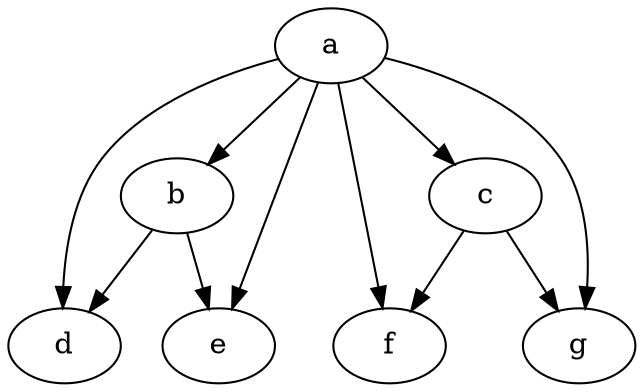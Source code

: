 digraph G {
0[label=a];
1[label=b];
2[label=c];
3[label=d];
4[label=e];
5[label=f];
6[label=g];
0->2 ;
0->6 ;
0->5 ;
0->1 ;
0->4 ;
0->3 ;
1->4 ;
1->3 ;
2->6 ;
2->5 ;
}

